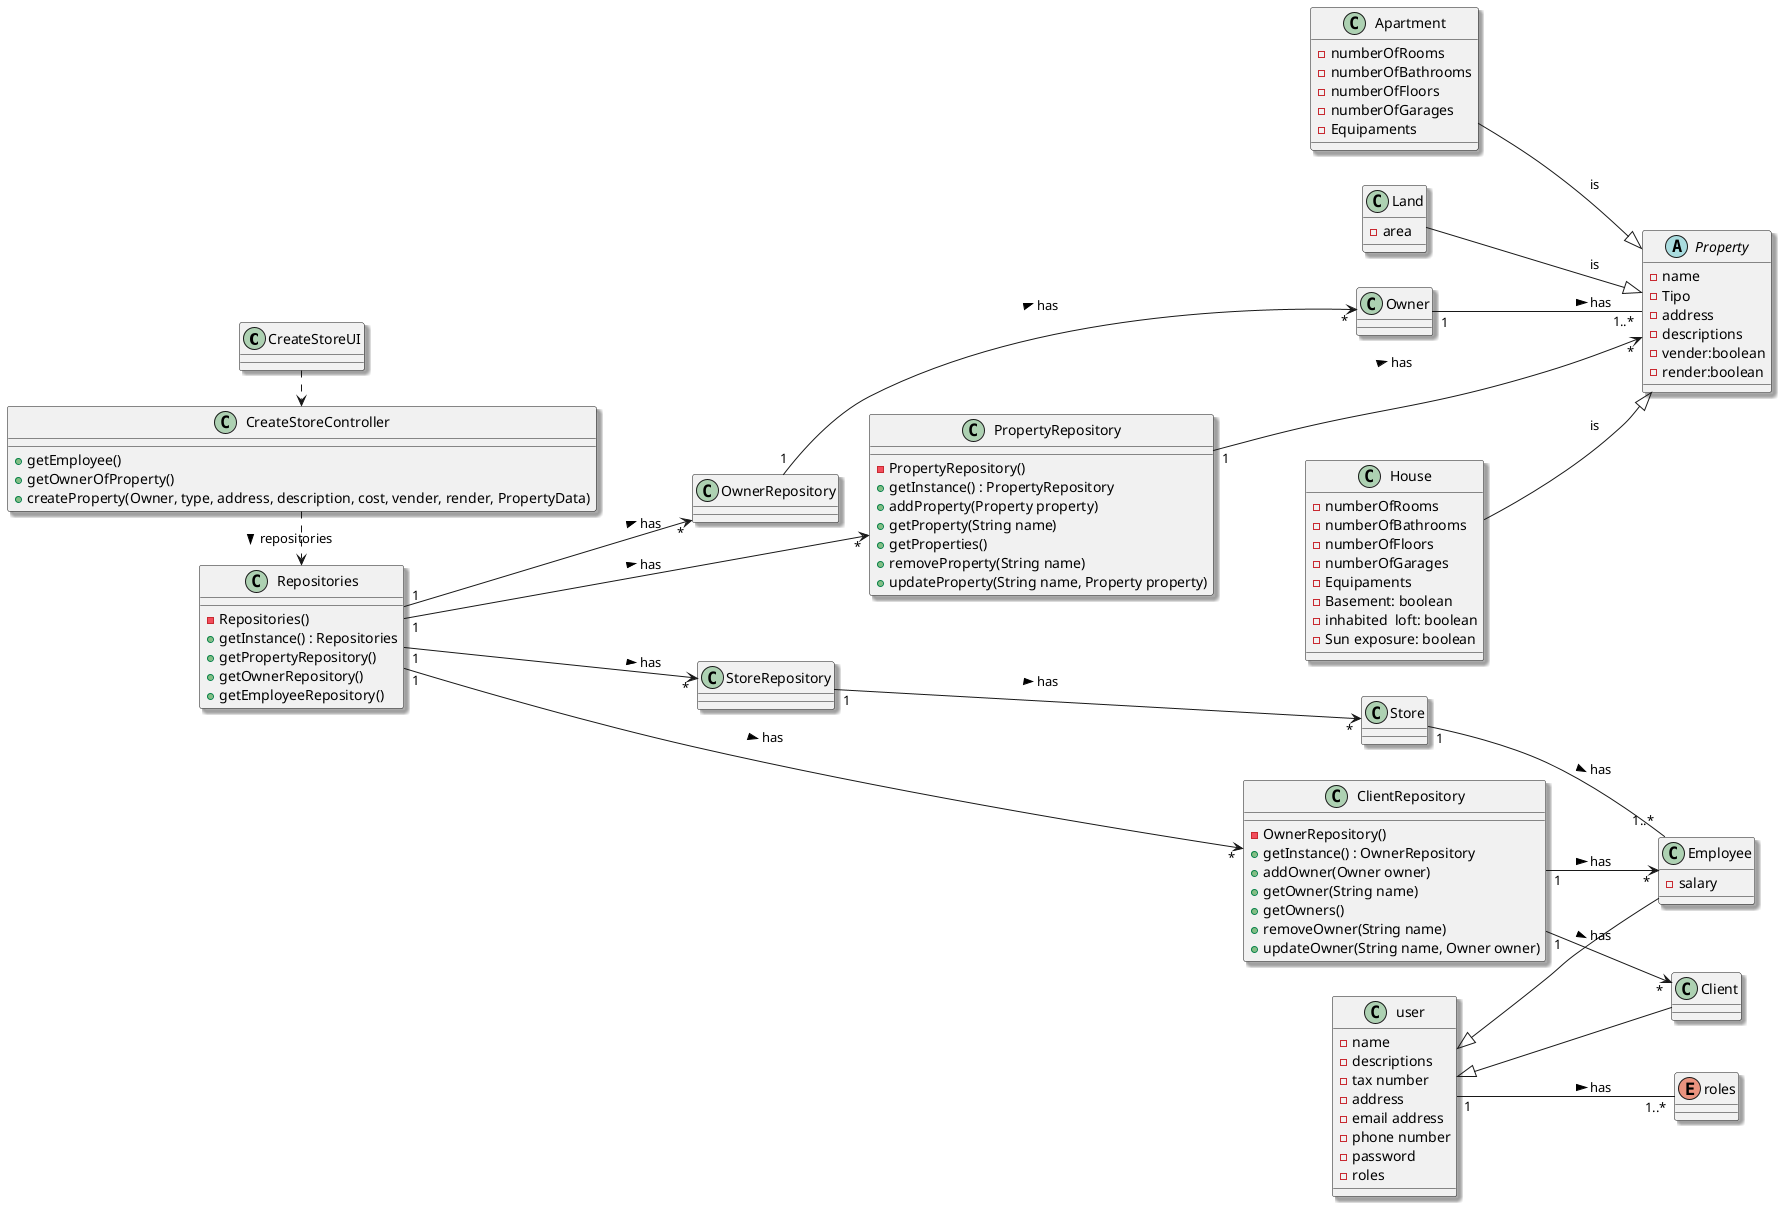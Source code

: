 @startuml
'https://plantuml.com/class-diagram
skinparam monochrome false
skinparam packageStyle rectangle
skinparam shadowing true
top to bottom direction
left to right direction

class CreateStoreUI{
}

class CreateStoreController{
   + getEmployee()
   + getOwnerOfProperty()
   + createProperty(Owner, type, address, description, cost, vender, render, PropertyData)
}

class user{
    - name
    - descriptions
    - tax number
    - address
    - email address
    - phone number
    - password
    - roles

}

enum roles{

}

class Client extends user{
}

class Employee extends user{
    -salary
}

abstract class Property {
    - name
    - Tipo
    - address
    - descriptions
    - vender:boolean
    - render:boolean
}

class Repositories {
    - Repositories()
    + getInstance() : Repositories
    + getPropertyRepository()
    + getOwnerRepository()
    + getEmployeeRepository()

}

class PropertyRepository {
    - PropertyRepository()
    + getInstance() : PropertyRepository
    + addProperty(Property property)
    + getProperty(String name)
    + getProperties()
    + removeProperty(String name)
    + updateProperty(String name, Property property)
}

class ClientRepository {
    - OwnerRepository()
    + getInstance() : OwnerRepository
    + addOwner(Owner owner)
    + getOwner(String name)
    + getOwners()
    + removeOwner(String name)
    + updateOwner(String name, Owner owner)
}

class StoreRepository{

}

class House{
    - numberOfRooms
    - numberOfBathrooms
    - numberOfFloors
    - numberOfGarages
    - Equipaments
    - Basement: boolean
    - inhabited  loft: boolean
    - Sun exposure: boolean
}
class Apartment{
    - numberOfRooms
    - numberOfBathrooms
    - numberOfFloors
    - numberOfGarages
    - Equipaments

}
class Land{
    - area
}


CreateStoreUI .> CreateStoreController
CreateStoreController .> Repositories : repositories >
Repositories "1" --> "*" PropertyRepository : has >
Repositories "1" --> "*" OwnerRepository : has >
Repositories "1" --> "*" ClientRepository : has >
Repositories "1" --> "*" StoreRepository : has >
PropertyRepository "1" --> "*" Property : has >
OwnerRepository "1" --> "*" Owner : has >
ClientRepository "1" --> "*" Employee : has >
ClientRepository "1" --> "*" Client : has >
StoreRepository "1" --> "*" Store : has >
Store "1"--"1..*" Employee : has >
user "1"--"1..*" roles : has >
Owner "1"--"1..*" Property : has >
House  --|>  Property  : is
Apartment  --|>  Property : is
Land  --|>  Property : is


@enduml